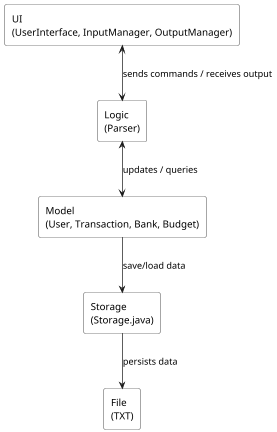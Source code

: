 @startuml
scale 0.7
skinparam rectangle {
  Shadowing false
  BackgroundColor White
  BorderColor Black
  RoundCorner 5
}

' Main components
rectangle "UI\n(UserInterface, InputManager, OutputManager)" as UI
rectangle "Logic\n(Parser)" as Logic
rectangle "Model\n(User, Transaction, Bank, Budget)" as Model
rectangle "Storage\n(Storage.java)" as Storage
rectangle "File\n(TXT)" as FileIcon

' Vertical two-way interactions
UI <--> Logic : sends commands / receives output
Logic <--> Model : updates / queries

' Model interacts with Storage
Model --> Storage : save/load data
Storage --> FileIcon : persists data

@enduml
